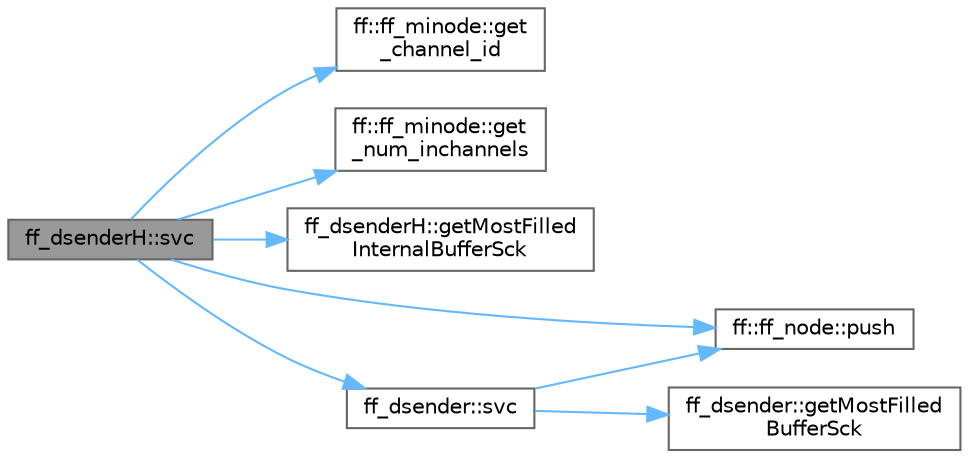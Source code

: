digraph "ff_dsenderH::svc"
{
 // LATEX_PDF_SIZE
  bgcolor="transparent";
  edge [fontname=Helvetica,fontsize=10,labelfontname=Helvetica,labelfontsize=10];
  node [fontname=Helvetica,fontsize=10,shape=box,height=0.2,width=0.4];
  rankdir="LR";
  Node1 [id="Node000001",label="ff_dsenderH::svc",height=0.2,width=0.4,color="gray40", fillcolor="grey60", style="filled", fontcolor="black",tooltip=" "];
  Node1 -> Node2 [id="edge8_Node000001_Node000002",color="steelblue1",style="solid",tooltip=" "];
  Node2 [id="Node000002",label="ff::ff_minode::get\l_channel_id",height=0.2,width=0.4,color="grey40", fillcolor="white", style="filled",URL="$classff_1_1ff__minode.html#aec0199f5245ed82be8e205540691c6b0",tooltip="Gets the channel id from which the data has just been received"];
  Node1 -> Node3 [id="edge9_Node000001_Node000003",color="steelblue1",style="solid",tooltip=" "];
  Node3 [id="Node000003",label="ff::ff_minode::get\l_num_inchannels",height=0.2,width=0.4,color="grey40", fillcolor="white", style="filled",URL="$classff_1_1ff__minode.html#a1f4076371d457755d18579bb0990a70d",tooltip=" "];
  Node1 -> Node4 [id="edge10_Node000001_Node000004",color="steelblue1",style="solid",tooltip=" "];
  Node4 [id="Node000004",label="ff_dsenderH::getMostFilled\lInternalBufferSck",height=0.2,width=0.4,color="grey40", fillcolor="white", style="filled",URL="$classff__dsender_h.html#a30b1cbbfcd5067760b23be3a389d906f",tooltip=" "];
  Node1 -> Node5 [id="edge11_Node000001_Node000005",color="steelblue1",style="solid",tooltip=" "];
  Node5 [id="Node000005",label="ff::ff_node::push",height=0.2,width=0.4,color="grey40", fillcolor="white", style="filled",URL="$classff_1_1ff__node.html#a3af0ed444dc4c7fb56b43a99787e41df",tooltip=" "];
  Node1 -> Node6 [id="edge12_Node000001_Node000006",color="steelblue1",style="solid",tooltip=" "];
  Node6 [id="Node000006",label="ff_dsender::svc",height=0.2,width=0.4,color="grey40", fillcolor="white", style="filled",URL="$classff__dsender.html#af0860800e9df8a6b7647c7bc775cc6ee",tooltip=" "];
  Node6 -> Node7 [id="edge13_Node000006_Node000007",color="steelblue1",style="solid",tooltip=" "];
  Node7 [id="Node000007",label="ff_dsender::getMostFilled\lBufferSck",height=0.2,width=0.4,color="grey40", fillcolor="white", style="filled",URL="$classff__dsender.html#aa9ebb1b033040e24c617a2f48e16eda1",tooltip=" "];
  Node6 -> Node5 [id="edge14_Node000006_Node000005",color="steelblue1",style="solid",tooltip=" "];
}

